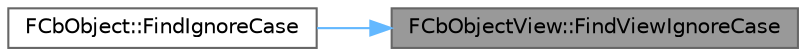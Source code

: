 digraph "FCbObjectView::FindViewIgnoreCase"
{
 // INTERACTIVE_SVG=YES
 // LATEX_PDF_SIZE
  bgcolor="transparent";
  edge [fontname=Helvetica,fontsize=10,labelfontname=Helvetica,labelfontsize=10];
  node [fontname=Helvetica,fontsize=10,shape=box,height=0.2,width=0.4];
  rankdir="RL";
  Node1 [id="Node000001",label="FCbObjectView::FindViewIgnoreCase",height=0.2,width=0.4,color="gray40", fillcolor="grey60", style="filled", fontcolor="black",tooltip="Find a field by case-insensitive name comparison."];
  Node1 -> Node2 [id="edge1_Node000001_Node000002",dir="back",color="steelblue1",style="solid",tooltip=" "];
  Node2 [id="Node000002",label="FCbObject::FindIgnoreCase",height=0.2,width=0.4,color="grey40", fillcolor="white", style="filled",URL="$d8/d23/classFCbObject.html#a4be1e3ce4b5077a38cde574a4ad2746d",tooltip="Find a field by case-insensitive name comparison."];
}
